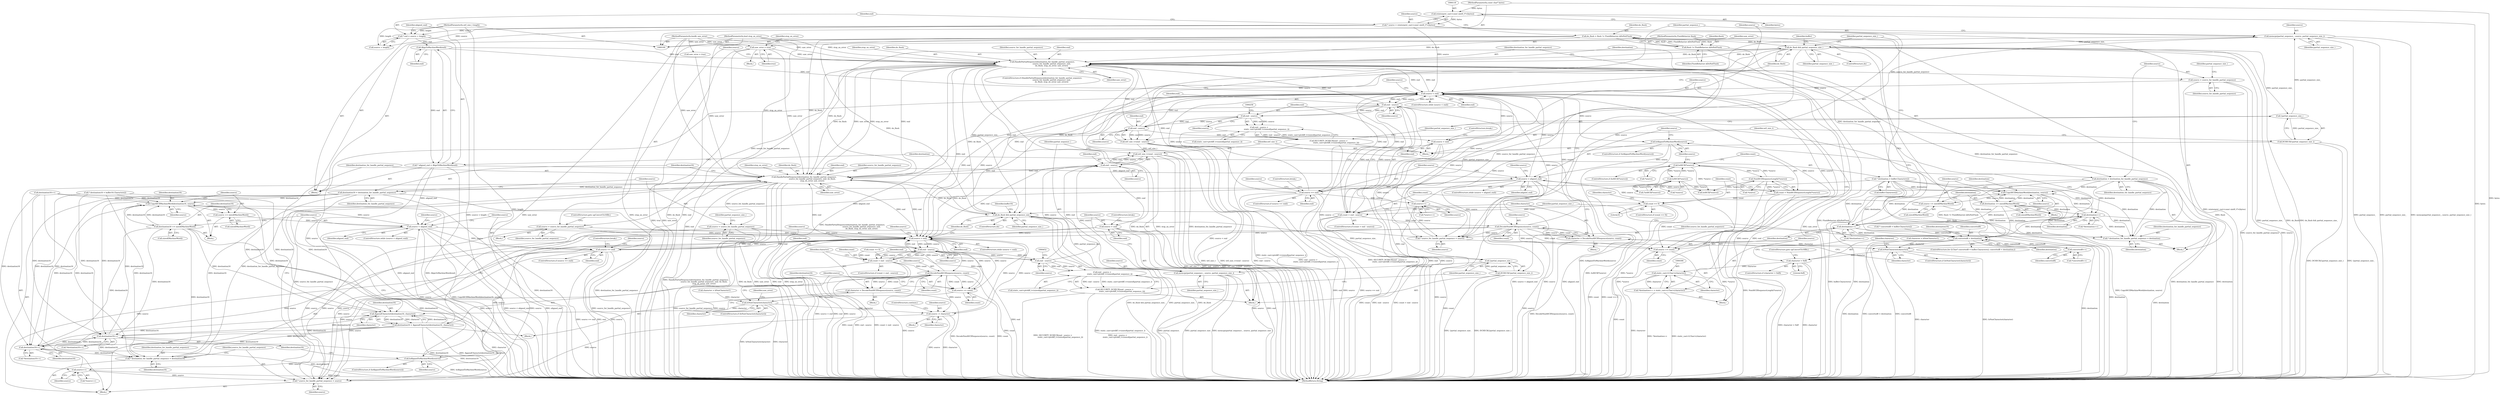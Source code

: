 digraph "0_Chrome_dae5b388b44dae4dc11668dba210bbb92d72d969@API" {
"1000269" [label="(Call,memcpy(partial_sequence_, source, partial_sequence_size_))"];
"1000266" [label="(Call,end - source)"];
"1000254" [label="(Call,end - source)"];
"1000248" [label="(Call,end - source)"];
"1000171" [label="(Call,source < end)"];
"1000185" [label="(Call,source < aligned_end)"];
"1000181" [label="(Call,IsAlignedToMachineWord(source))"];
"1000201" [label="(Call,source += sizeof(MachineWord))"];
"1000198" [label="(Call,CopyASCIIMachineWord(destination, source))"];
"1000222" [label="(Call,destination++)"];
"1000303" [label="(Call,destination++)"];
"1000205" [label="(Call,destination += sizeof(MachineWord))"];
"1000132" [label="(Call,* destination = buffer.Characters())"];
"1000161" [label="(Call,destination = destination_for_handle_partial_sequence)"];
"1000149" [label="(Call,HandlePartialSequence(destination_for_handle_partial_sequence,\n                                source_for_handle_partial_sequence, end,\n                                do_flush, stop_on_error, saw_error))"];
"1000141" [label="(Call,* destination_for_handle_partial_sequence = destination)"];
"1000145" [label="(Call,* source_for_handle_partial_sequence = source)"];
"1000279" [label="(Call,DecodeNonASCIISequence(source, count))"];
"1000246" [label="(Call,count > end - source)"];
"1000236" [label="(Call,count == 0)"];
"1000229" [label="(Call,count = NonASCIISequenceLength(*source))"];
"1000231" [label="(Call,NonASCIISequenceLength(*source))"];
"1000176" [label="(Call,IsASCII(*source))"];
"1000216" [label="(Call,IsASCII(*source))"];
"1000225" [label="(Call,source++)"];
"1000210" [label="(Call,source == end)"];
"1000273" [label="(Call,source = end)"];
"1000115" [label="(Call,* source = reinterpret_cast<const uint8_t*>(bytes))"];
"1000117" [label="(Call,reinterpret_cast<const uint8_t*>(bytes))"];
"1000101" [label="(MethodParameterIn,const char* bytes)"];
"1000129" [label="(Call,AlignToMachineWord(end))"];
"1000121" [label="(Call,* end = source + length)"];
"1000102" [label="(MethodParameterIn,wtf_size_t length)"];
"1000308" [label="(Call,do_flush && partial_sequence_size_)"];
"1000108" [label="(Call,do_flush = flush != FlushBehavior::kDoNotFlush)"];
"1000110" [label="(Call,flush != FlushBehavior::kDoNotFlush)"];
"1000103" [label="(MethodParameterIn,FlushBehavior flush)"];
"1000269" [label="(Call,memcpy(partial_sequence_, source, partial_sequence_size_))"];
"1000262" [label="(Call,!partial_sequence_size_)"];
"1000104" [label="(MethodParameterIn,bool stop_on_error)"];
"1000286" [label="(Call,saw_error = true)"];
"1000105" [label="(MethodParameterIn,bool& saw_error)"];
"1000127" [label="(Call,* aligned_end = AlignToMachineWord(end))"];
"1000298" [label="(Call,source += count)"];
"1000164" [label="(Call,source = source_for_handle_partial_sequence)"];
"1000157" [label="(Call,source = source_for_handle_partial_sequence)"];
"1000345" [label="(Call,* source_for_handle_partial_sequence = source)"];
"1000348" [label="(Call,HandlePartialSequence(destination_for_handle_partial_sequence,\n                            source_for_handle_partial_sequence, end, do_flush,\n                            stop_on_error, saw_error))"];
"1000355" [label="(Call,destination16 = destination_for_handle_partial_sequence)"];
"1000341" [label="(Call,* destination_for_handle_partial_sequence = destination16)"];
"1000392" [label="(Call,CopyASCIIMachineWord(destination16, source))"];
"1000395" [label="(Call,source += sizeof(MachineWord))"];
"1000379" [label="(Call,source < aligned_end)"];
"1000365" [label="(Call,source < end)"];
"1000375" [label="(Call,IsAlignedToMachineWord(source))"];
"1000419" [label="(Call,source++)"];
"1000404" [label="(Call,source == end)"];
"1000442" [label="(Call,end - source)"];
"1000440" [label="(Call,count > end - source)"];
"1000473" [label="(Call,DecodeNonASCIISequence(source, count))"];
"1000471" [label="(Call,character = DecodeNonASCIISequence(source, count))"];
"1000477" [label="(Call,IsNonCharacter(character))"];
"1000491" [label="(Call,source -= character)"];
"1000500" [label="(Call,AppendCharacter(destination16, character))"];
"1000498" [label="(Call,destination16 = AppendCharacter(destination16, character))"];
"1000416" [label="(Call,destination16++)"];
"1000488" [label="(Call,destination16++)"];
"1000495" [label="(Call,source += count)"];
"1000448" [label="(Call,end - source)"];
"1000447" [label="(Call,end - source <\n                          static_cast<ptrdiff_t>(sizeof(partial_sequence_)))"];
"1000446" [label="(Call,SECURITY_DCHECK(end - source <\n                          static_cast<ptrdiff_t>(sizeof(partial_sequence_))))"];
"1000460" [label="(Call,end - source)"];
"1000458" [label="(Call,wtf_size_t>(end - source))"];
"1000463" [label="(Call,memcpy(partial_sequence_, source, partial_sequence_size_))"];
"1000503" [label="(Call,do_flush && partial_sequence_size_)"];
"1000456" [label="(Call,!partial_sequence_size_)"];
"1000455" [label="(Call,DCHECK(!partial_sequence_size_))"];
"1000467" [label="(Call,source = end)"];
"1000399" [label="(Call,destination16 += sizeof(MachineWord))"];
"1000358" [label="(Call,source = source_for_handle_partial_sequence)"];
"1000277" [label="(Call,character = DecodeNonASCIISequence(source, count))"];
"1000283" [label="(Call,IsNonCharacter(character))"];
"1000294" [label="(Call,character > 0xff)"];
"1000305" [label="(Call,static_cast<LChar>(character))"];
"1000301" [label="(Call,*destination++ = static_cast<LChar>(character))"];
"1000253" [label="(Call,end - source <\n                          static_cast<ptrdiff_t>(sizeof(partial_sequence_)))"];
"1000252" [label="(Call,SECURITY_DCHECK(end - source <\n                          static_cast<ptrdiff_t>(sizeof(partial_sequence_))))"];
"1000264" [label="(Call,wtf_size_t>(end - source))"];
"1000325" [label="(Call,converted8 < destination)"];
"1000333" [label="(Call,converted8++)"];
"1000261" [label="(Call,DCHECK(!partial_sequence_size_))"];
"1000177" [label="(Call,*source)"];
"1000241" [label="(Identifier,character)"];
"1000254" [label="(Call,end - source)"];
"1000231" [label="(Call,NonASCIISequenceLength(*source))"];
"1000112" [label="(Identifier,FlushBehavior::kDoNotFlush)"];
"1000498" [label="(Call,destination16 = AppendCharacter(destination16, character))"];
"1000269" [label="(Call,memcpy(partial_sequence_, source, partial_sequence_size_))"];
"1000229" [label="(Call,count = NonASCIISequenceLength(*source))"];
"1000355" [label="(Call,destination16 = destination_for_handle_partial_sequence)"];
"1000383" [label="(Identifier,source)"];
"1000494" [label="(ControlStructure,continue;)"];
"1000170" [label="(ControlStructure,while (source < end))"];
"1000200" [label="(Identifier,source)"];
"1000222" [label="(Call,destination++)"];
"1000332" [label="(Call,*converted8++)"];
"1000500" [label="(Call,AppendCharacter(destination16, character))"];
"1000152" [label="(Identifier,end)"];
"1000101" [label="(MethodParameterIn,const char* bytes)"];
"1000347" [label="(Identifier,source)"];
"1000256" [label="(Identifier,source)"];
"1000284" [label="(Identifier,character)"];
"1000266" [label="(Call,end - source)"];
"1000322" [label="(Call,* converted8 = buffer.Characters())"];
"1000481" [label="(Identifier,saw_error)"];
"1000147" [label="(Identifier,source)"];
"1000207" [label="(Call,sizeof(MachineWord))"];
"1000108" [label="(Call,do_flush = flush != FlushBehavior::kDoNotFlush)"];
"1000249" [label="(Identifier,end)"];
"1000495" [label="(Call,source += count)"];
"1000262" [label="(Call,!partial_sequence_size_)"];
"1000442" [label="(Call,end - source)"];
"1000225" [label="(Call,source++)"];
"1000489" [label="(Identifier,destination16)"];
"1000133" [label="(Identifier,destination)"];
"1000348" [label="(Call,HandlePartialSequence(destination_for_handle_partial_sequence,\n                            source_for_handle_partial_sequence, end, do_flush,\n                            stop_on_error, saw_error))"];
"1000404" [label="(Call,source == end)"];
"1000283" [label="(Call,IsNonCharacter(character))"];
"1000491" [label="(Call,source -= character)"];
"1000210" [label="(Call,source == end)"];
"1000331" [label="(Identifier,destination16)"];
"1000487" [label="(Call,*destination16++)"];
"1000171" [label="(Call,source < end)"];
"1000499" [label="(Identifier,destination16)"];
"1000463" [label="(Call,memcpy(partial_sequence_, source, partial_sequence_size_))"];
"1000178" [label="(Identifier,source)"];
"1000278" [label="(Identifier,character)"];
"1000199" [label="(Identifier,destination)"];
"1000246" [label="(Call,count > end - source)"];
"1000129" [label="(Call,AlignToMachineWord(end))"];
"1000212" [label="(Identifier,end)"];
"1000149" [label="(Call,HandlePartialSequence(destination_for_handle_partial_sequence,\n                                source_for_handle_partial_sequence, end,\n                                do_flush, stop_on_error, saw_error))"];
"1000188" [label="(Block,)"];
"1000455" [label="(Call,DCHECK(!partial_sequence_size_))"];
"1000123" [label="(Call,source + length)"];
"1000370" [label="(Call,IsASCII(*source))"];
"1000305" [label="(Call,static_cast<LChar>(character))"];
"1000161" [label="(Call,destination = destination_for_handle_partial_sequence)"];
"1000134" [label="(Call,buffer.Characters())"];
"1000157" [label="(Call,source = source_for_handle_partial_sequence)"];
"1000472" [label="(Identifier,character)"];
"1000132" [label="(Call,* destination = buffer.Characters())"];
"1000309" [label="(Identifier,do_flush)"];
"1000127" [label="(Call,* aligned_end = AlignToMachineWord(end))"];
"1000317" [label="(Call,* destination16 = buffer16.Characters())"];
"1000356" [label="(Identifier,destination16)"];
"1000478" [label="(Identifier,character)"];
"1000333" [label="(Call,converted8++)"];
"1000257" [label="(Call,static_cast<ptrdiff_t>(sizeof(partial_sequence_)))"];
"1000271" [label="(Identifier,source)"];
"1000146" [label="(Identifier,source_for_handle_partial_sequence)"];
"1000343" [label="(Identifier,destination16)"];
"1000381" [label="(Identifier,aligned_end)"];
"1000275" [label="(Identifier,end)"];
"1000445" [label="(Block,)"];
"1000394" [label="(Identifier,source)"];
"1000176" [label="(Call,IsASCII(*source))"];
"1000465" [label="(Identifier,source)"];
"1000230" [label="(Identifier,count)"];
"1000450" [label="(Identifier,source)"];
"1000280" [label="(Identifier,source)"];
"1000310" [label="(Identifier,partial_sequence_size_)"];
"1000505" [label="(Identifier,partial_sequence_size_)"];
"1000116" [label="(Identifier,source)"];
"1000245" [label="(ControlStructure,if (count > end - source))"];
"1000403" [label="(ControlStructure,if (source == end))"];
"1000393" [label="(Identifier,destination16)"];
"1000474" [label="(Identifier,source)"];
"1000180" [label="(ControlStructure,if (IsAlignedToMachineWord(source)))"];
"1000446" [label="(Call,SECURITY_DCHECK(end - source <\n                          static_cast<ptrdiff_t>(sizeof(partial_sequence_))))"];
"1000501" [label="(Identifier,destination16)"];
"1000508" [label="(Identifier,buffer16)"];
"1000303" [label="(Call,destination++)"];
"1000173" [label="(Identifier,end)"];
"1000325" [label="(Call,converted8 < destination)"];
"1000128" [label="(Identifier,aligned_end)"];
"1000451" [label="(Call,static_cast<ptrdiff_t>(sizeof(partial_sequence_)))"];
"1000205" [label="(Call,destination += sizeof(MachineWord))"];
"1000407" [label="(ControlStructure,break;)"];
"1000419" [label="(Call,source++)"];
"1000313" [label="(Identifier,buffer)"];
"1000434" [label="(Call,character = kNonCharacter1)"];
"1000479" [label="(Block,)"];
"1000509" [label="(MethodReturn,String)"];
"1000466" [label="(Identifier,partial_sequence_size_)"];
"1000470" [label="(ControlStructure,break;)"];
"1000203" [label="(Call,sizeof(MachineWord))"];
"1000352" [label="(Identifier,do_flush)"];
"1000226" [label="(Identifier,source)"];
"1000287" [label="(Identifier,saw_error)"];
"1000335" [label="(ControlStructure,do)"];
"1000244" [label="(Block,)"];
"1000476" [label="(ControlStructure,if (IsNonCharacter(character)))"];
"1000264" [label="(Call,wtf_size_t>(end - source))"];
"1000440" [label="(Call,count > end - source)"];
"1000462" [label="(Identifier,source)"];
"1000459" [label="(Identifier,wtf_size_t)"];
"1000334" [label="(Identifier,converted8)"];
"1000261" [label="(Call,DCHECK(!partial_sequence_size_))"];
"1000138" [label="(Identifier,partial_sequence_size_)"];
"1000358" [label="(Call,source = source_for_handle_partial_sequence)"];
"1000406" [label="(Identifier,end)"];
"1000473" [label="(Call,DecodeNonASCIISequence(source, count))"];
"1000162" [label="(Identifier,destination)"];
"1000202" [label="(Identifier,source)"];
"1000304" [label="(Identifier,destination)"];
"1000302" [label="(Call,*destination++)"];
"1000143" [label="(Identifier,destination)"];
"1000469" [label="(Identifier,end)"];
"1000438" [label="(Block,)"];
"1000308" [label="(Call,do_flush && partial_sequence_size_)"];
"1000216" [label="(Call,IsASCII(*source))"];
"1000130" [label="(Identifier,end)"];
"1000102" [label="(MethodParameterIn,wtf_size_t length)"];
"1000430" [label="(Call,count == 0)"];
"1000285" [label="(Block,)"];
"1000247" [label="(Identifier,count)"];
"1000475" [label="(Identifier,count)"];
"1000184" [label="(ControlStructure,while (source < aligned_end))"];
"1000238" [label="(Literal,0)"];
"1000175" [label="(ControlStructure,if (IsASCII(*source)))"];
"1000367" [label="(Identifier,end)"];
"1000141" [label="(Call,* destination_for_handle_partial_sequence = destination)"];
"1000250" [label="(Identifier,source)"];
"1000277" [label="(Call,character = DecodeNonASCIISequence(source, count))"];
"1000117" [label="(Call,reinterpret_cast<const uint8_t*>(bytes))"];
"1000504" [label="(Identifier,do_flush)"];
"1000460" [label="(Call,end - source)"];
"1000376" [label="(Identifier,source)"];
"1000172" [label="(Identifier,source)"];
"1000268" [label="(Identifier,source)"];
"1000106" [label="(Block,)"];
"1000392" [label="(Call,CopyASCIIMachineWord(destination16, source))"];
"1000441" [label="(Identifier,count)"];
"1000301" [label="(Call,*destination++ = static_cast<LChar>(character))"];
"1000273" [label="(Call,source = end)"];
"1000397" [label="(Call,sizeof(MachineWord))"];
"1000345" [label="(Call,* source_for_handle_partial_sequence = source)"];
"1000288" [label="(Identifier,true)"];
"1000139" [label="(Block,)"];
"1000122" [label="(Identifier,end)"];
"1000232" [label="(Call,*source)"];
"1000380" [label="(Identifier,source)"];
"1000395" [label="(Call,source += sizeof(MachineWord))"];
"1000251" [label="(Block,)"];
"1000174" [label="(Block,)"];
"1000307" [label="(Identifier,character)"];
"1000148" [label="(ControlStructure,if (HandlePartialSequence(destination_for_handle_partial_sequence,\n                                source_for_handle_partial_sequence, end,\n                                do_flush, stop_on_error, saw_error)))"];
"1000270" [label="(Identifier,partial_sequence_)"];
"1000375" [label="(Call,IsAlignedToMachineWord(source))"];
"1000493" [label="(Identifier,character)"];
"1000457" [label="(Identifier,partial_sequence_size_)"];
"1000480" [label="(Call,saw_error = true)"];
"1000444" [label="(Identifier,source)"];
"1000458" [label="(Call,wtf_size_t>(end - source))"];
"1000456" [label="(Call,!partial_sequence_size_)"];
"1000213" [label="(ControlStructure,break;)"];
"1000158" [label="(Identifier,source)"];
"1000198" [label="(Call,CopyASCIIMachineWord(destination, source))"];
"1000364" [label="(ControlStructure,while (source < end))"];
"1000154" [label="(Identifier,stop_on_error)"];
"1000418" [label="(Call,*source++)"];
"1000186" [label="(Identifier,source)"];
"1000103" [label="(MethodParameterIn,FlushBehavior flush)"];
"1000109" [label="(Identifier,do_flush)"];
"1000110" [label="(Call,flush != FlushBehavior::kDoNotFlush)"];
"1000379" [label="(Call,source < aligned_end)"];
"1000330" [label="(Call,destination16++)"];
"1000400" [label="(Identifier,destination16)"];
"1000366" [label="(Identifier,source)"];
"1000362" [label="(Identifier,partial_sequence_size_)"];
"1000215" [label="(Call,!IsASCII(*source))"];
"1000326" [label="(Identifier,converted8)"];
"1000267" [label="(Identifier,end)"];
"1000339" [label="(Block,)"];
"1000368" [label="(Block,)"];
"1000492" [label="(Identifier,source)"];
"1000153" [label="(Identifier,do_flush)"];
"1000217" [label="(Call,*source)"];
"1000121" [label="(Call,* end = source + length)"];
"1000351" [label="(Identifier,end)"];
"1000185" [label="(Call,source < aligned_end)"];
"1000412" [label="(Identifier,source)"];
"1000417" [label="(Identifier,destination16)"];
"1000360" [label="(Identifier,source_for_handle_partial_sequence)"];
"1000295" [label="(Identifier,character)"];
"1000155" [label="(Identifier,saw_error)"];
"1000420" [label="(Identifier,source)"];
"1000341" [label="(Call,* destination_for_handle_partial_sequence = destination16)"];
"1000350" [label="(Identifier,source_for_handle_partial_sequence)"];
"1000265" [label="(Identifier,wtf_size_t)"];
"1000135" [label="(ControlStructure,do)"];
"1000201" [label="(Call,source += sizeof(MachineWord))"];
"1000497" [label="(Identifier,count)"];
"1000382" [label="(Block,)"];
"1000189" [label="(Identifier,source)"];
"1000399" [label="(Call,destination16 += sizeof(MachineWord))"];
"1000168" [label="(Identifier,partial_sequence_size_)"];
"1000297" [label="(ControlStructure,goto upConvertTo16Bit;)"];
"1000182" [label="(Identifier,source)"];
"1000298" [label="(Call,source += count)"];
"1000272" [label="(Identifier,partial_sequence_size_)"];
"1000290" [label="(Identifier,stop_on_error)"];
"1000349" [label="(Identifier,destination_for_handle_partial_sequence)"];
"1000165" [label="(Identifier,source)"];
"1000300" [label="(Identifier,count)"];
"1000346" [label="(Identifier,source_for_handle_partial_sequence)"];
"1000281" [label="(Identifier,count)"];
"1000164" [label="(Call,source = source_for_handle_partial_sequence)"];
"1000276" [label="(ControlStructure,break;)"];
"1000357" [label="(Identifier,destination_for_handle_partial_sequence)"];
"1000401" [label="(Call,sizeof(MachineWord))"];
"1000299" [label="(Identifier,source)"];
"1000223" [label="(Identifier,destination)"];
"1000237" [label="(Identifier,count)"];
"1000296" [label="(Literal,0xff)"];
"1000235" [label="(ControlStructure,if (count == 0))"];
"1000145" [label="(Call,* source_for_handle_partial_sequence = source)"];
"1000263" [label="(Identifier,partial_sequence_size_)"];
"1000415" [label="(Call,*destination16++)"];
"1000274" [label="(Identifier,source)"];
"1000218" [label="(Identifier,source)"];
"1000166" [label="(Identifier,source_for_handle_partial_sequence)"];
"1000293" [label="(ControlStructure,if (character > 0xff))"];
"1000111" [label="(Identifier,flush)"];
"1000448" [label="(Call,end - source)"];
"1000327" [label="(Identifier,destination)"];
"1000206" [label="(Identifier,destination)"];
"1000160" [label="(ControlStructure,goto upConvertTo16Bit;)"];
"1000187" [label="(Identifier,aligned_end)"];
"1000488" [label="(Call,destination16++)"];
"1000248" [label="(Call,end - source)"];
"1000496" [label="(Identifier,source)"];
"1000365" [label="(Call,source < end)"];
"1000464" [label="(Identifier,partial_sequence_)"];
"1000286" [label="(Call,saw_error = true)"];
"1000471" [label="(Call,character = DecodeNonASCIISequence(source, count))"];
"1000252" [label="(Call,SECURITY_DCHECK(end - source <\n                          static_cast<ptrdiff_t>(sizeof(partial_sequence_))))"];
"1000502" [label="(Identifier,character)"];
"1000279" [label="(Call,DecodeNonASCIISequence(source, count))"];
"1000224" [label="(Call,*source++)"];
"1000221" [label="(Call,*destination++)"];
"1000354" [label="(Identifier,saw_error)"];
"1000209" [label="(ControlStructure,if (source == end))"];
"1000461" [label="(Identifier,end)"];
"1000447" [label="(Call,end - source <\n                          static_cast<ptrdiff_t>(sizeof(partial_sequence_)))"];
"1000151" [label="(Identifier,source_for_handle_partial_sequence)"];
"1000342" [label="(Identifier,destination_for_handle_partial_sequence)"];
"1000468" [label="(Identifier,source)"];
"1000181" [label="(Call,IsAlignedToMachineWord(source))"];
"1000338" [label="(Identifier,partial_sequence_size_)"];
"1000294" [label="(Call,character > 0xff)"];
"1000150" [label="(Identifier,destination_for_handle_partial_sequence)"];
"1000253" [label="(Call,end - source <\n                          static_cast<ptrdiff_t>(sizeof(partial_sequence_)))"];
"1000372" [label="(Identifier,source)"];
"1000503" [label="(Call,do_flush && partial_sequence_size_)"];
"1000374" [label="(ControlStructure,if (IsAlignedToMachineWord(source)))"];
"1000236" [label="(Call,count == 0)"];
"1000477" [label="(Call,IsNonCharacter(character))"];
"1000115" [label="(Call,* source = reinterpret_cast<const uint8_t*>(bytes))"];
"1000240" [label="(Call,character = kNonCharacter1)"];
"1000396" [label="(Identifier,source)"];
"1000449" [label="(Identifier,end)"];
"1000467" [label="(Call,source = end)"];
"1000416" [label="(Call,destination16++)"];
"1000142" [label="(Identifier,destination_for_handle_partial_sequence)"];
"1000105" [label="(MethodParameterIn,bool& saw_error)"];
"1000282" [label="(ControlStructure,if (IsNonCharacter(character)))"];
"1000104" [label="(MethodParameterIn,bool stop_on_error)"];
"1000359" [label="(Identifier,source)"];
"1000439" [label="(ControlStructure,if (count > end - source))"];
"1000156" [label="(Block,)"];
"1000353" [label="(Identifier,stop_on_error)"];
"1000378" [label="(ControlStructure,while (source < aligned_end))"];
"1000405" [label="(Identifier,source)"];
"1000320" [label="(ControlStructure,for (LChar* converted8 = buffer.Characters(); converted8 < destination;))"];
"1000255" [label="(Identifier,end)"];
"1000159" [label="(Identifier,source_for_handle_partial_sequence)"];
"1000443" [label="(Identifier,end)"];
"1000119" [label="(Identifier,bytes)"];
"1000211" [label="(Identifier,source)"];
"1000163" [label="(Identifier,destination_for_handle_partial_sequence)"];
"1000269" -> "1000251"  [label="AST: "];
"1000269" -> "1000272"  [label="CFG: "];
"1000270" -> "1000269"  [label="AST: "];
"1000271" -> "1000269"  [label="AST: "];
"1000272" -> "1000269"  [label="AST: "];
"1000274" -> "1000269"  [label="CFG: "];
"1000269" -> "1000509"  [label="DDG: memcpy(partial_sequence_, source, partial_sequence_size_)"];
"1000269" -> "1000509"  [label="DDG: partial_sequence_"];
"1000269" -> "1000509"  [label="DDG: partial_sequence_size_"];
"1000266" -> "1000269"  [label="DDG: source"];
"1000262" -> "1000269"  [label="DDG: partial_sequence_size_"];
"1000269" -> "1000308"  [label="DDG: partial_sequence_size_"];
"1000266" -> "1000264"  [label="AST: "];
"1000266" -> "1000268"  [label="CFG: "];
"1000267" -> "1000266"  [label="AST: "];
"1000268" -> "1000266"  [label="AST: "];
"1000264" -> "1000266"  [label="CFG: "];
"1000266" -> "1000149"  [label="DDG: end"];
"1000266" -> "1000171"  [label="DDG: end"];
"1000266" -> "1000264"  [label="DDG: end"];
"1000266" -> "1000264"  [label="DDG: source"];
"1000254" -> "1000266"  [label="DDG: end"];
"1000254" -> "1000266"  [label="DDG: source"];
"1000266" -> "1000273"  [label="DDG: end"];
"1000254" -> "1000253"  [label="AST: "];
"1000254" -> "1000256"  [label="CFG: "];
"1000255" -> "1000254"  [label="AST: "];
"1000256" -> "1000254"  [label="AST: "];
"1000258" -> "1000254"  [label="CFG: "];
"1000254" -> "1000253"  [label="DDG: end"];
"1000254" -> "1000253"  [label="DDG: source"];
"1000248" -> "1000254"  [label="DDG: end"];
"1000248" -> "1000254"  [label="DDG: source"];
"1000248" -> "1000246"  [label="AST: "];
"1000248" -> "1000250"  [label="CFG: "];
"1000249" -> "1000248"  [label="AST: "];
"1000250" -> "1000248"  [label="AST: "];
"1000246" -> "1000248"  [label="CFG: "];
"1000248" -> "1000509"  [label="DDG: end"];
"1000248" -> "1000149"  [label="DDG: end"];
"1000248" -> "1000171"  [label="DDG: end"];
"1000248" -> "1000246"  [label="DDG: end"];
"1000248" -> "1000246"  [label="DDG: source"];
"1000171" -> "1000248"  [label="DDG: end"];
"1000171" -> "1000248"  [label="DDG: source"];
"1000248" -> "1000279"  [label="DDG: source"];
"1000248" -> "1000348"  [label="DDG: end"];
"1000248" -> "1000365"  [label="DDG: end"];
"1000171" -> "1000170"  [label="AST: "];
"1000171" -> "1000173"  [label="CFG: "];
"1000172" -> "1000171"  [label="AST: "];
"1000173" -> "1000171"  [label="AST: "];
"1000309" -> "1000171"  [label="CFG: "];
"1000178" -> "1000171"  [label="CFG: "];
"1000171" -> "1000509"  [label="DDG: source"];
"1000171" -> "1000509"  [label="DDG: end"];
"1000171" -> "1000509"  [label="DDG: source < end"];
"1000171" -> "1000145"  [label="DDG: source"];
"1000171" -> "1000149"  [label="DDG: end"];
"1000185" -> "1000171"  [label="DDG: source"];
"1000279" -> "1000171"  [label="DDG: source"];
"1000273" -> "1000171"  [label="DDG: source"];
"1000210" -> "1000171"  [label="DDG: source"];
"1000210" -> "1000171"  [label="DDG: end"];
"1000225" -> "1000171"  [label="DDG: source"];
"1000298" -> "1000171"  [label="DDG: source"];
"1000164" -> "1000171"  [label="DDG: source"];
"1000115" -> "1000171"  [label="DDG: source"];
"1000129" -> "1000171"  [label="DDG: end"];
"1000149" -> "1000171"  [label="DDG: end"];
"1000171" -> "1000181"  [label="DDG: source"];
"1000171" -> "1000210"  [label="DDG: end"];
"1000171" -> "1000298"  [label="DDG: source"];
"1000171" -> "1000345"  [label="DDG: source"];
"1000171" -> "1000348"  [label="DDG: end"];
"1000171" -> "1000365"  [label="DDG: source"];
"1000171" -> "1000365"  [label="DDG: end"];
"1000185" -> "1000184"  [label="AST: "];
"1000185" -> "1000187"  [label="CFG: "];
"1000186" -> "1000185"  [label="AST: "];
"1000187" -> "1000185"  [label="AST: "];
"1000189" -> "1000185"  [label="CFG: "];
"1000211" -> "1000185"  [label="CFG: "];
"1000185" -> "1000509"  [label="DDG: source"];
"1000185" -> "1000509"  [label="DDG: aligned_end"];
"1000185" -> "1000509"  [label="DDG: source < aligned_end"];
"1000185" -> "1000145"  [label="DDG: source"];
"1000181" -> "1000185"  [label="DDG: source"];
"1000201" -> "1000185"  [label="DDG: source"];
"1000127" -> "1000185"  [label="DDG: aligned_end"];
"1000185" -> "1000198"  [label="DDG: source"];
"1000185" -> "1000210"  [label="DDG: source"];
"1000185" -> "1000379"  [label="DDG: aligned_end"];
"1000181" -> "1000180"  [label="AST: "];
"1000181" -> "1000182"  [label="CFG: "];
"1000182" -> "1000181"  [label="AST: "];
"1000186" -> "1000181"  [label="CFG: "];
"1000223" -> "1000181"  [label="CFG: "];
"1000181" -> "1000509"  [label="DDG: IsAlignedToMachineWord(source)"];
"1000181" -> "1000225"  [label="DDG: source"];
"1000201" -> "1000188"  [label="AST: "];
"1000201" -> "1000203"  [label="CFG: "];
"1000202" -> "1000201"  [label="AST: "];
"1000203" -> "1000201"  [label="AST: "];
"1000206" -> "1000201"  [label="CFG: "];
"1000198" -> "1000201"  [label="DDG: source"];
"1000198" -> "1000188"  [label="AST: "];
"1000198" -> "1000200"  [label="CFG: "];
"1000199" -> "1000198"  [label="AST: "];
"1000200" -> "1000198"  [label="AST: "];
"1000202" -> "1000198"  [label="CFG: "];
"1000198" -> "1000509"  [label="DDG: CopyASCIIMachineWord(destination, source)"];
"1000222" -> "1000198"  [label="DDG: destination"];
"1000303" -> "1000198"  [label="DDG: destination"];
"1000205" -> "1000198"  [label="DDG: destination"];
"1000132" -> "1000198"  [label="DDG: destination"];
"1000161" -> "1000198"  [label="DDG: destination"];
"1000198" -> "1000205"  [label="DDG: destination"];
"1000222" -> "1000221"  [label="AST: "];
"1000222" -> "1000223"  [label="CFG: "];
"1000223" -> "1000222"  [label="AST: "];
"1000221" -> "1000222"  [label="CFG: "];
"1000222" -> "1000509"  [label="DDG: destination"];
"1000222" -> "1000141"  [label="DDG: destination"];
"1000303" -> "1000222"  [label="DDG: destination"];
"1000205" -> "1000222"  [label="DDG: destination"];
"1000132" -> "1000222"  [label="DDG: destination"];
"1000161" -> "1000222"  [label="DDG: destination"];
"1000222" -> "1000303"  [label="DDG: destination"];
"1000222" -> "1000325"  [label="DDG: destination"];
"1000303" -> "1000302"  [label="AST: "];
"1000303" -> "1000304"  [label="CFG: "];
"1000304" -> "1000303"  [label="AST: "];
"1000302" -> "1000303"  [label="CFG: "];
"1000303" -> "1000509"  [label="DDG: destination"];
"1000303" -> "1000141"  [label="DDG: destination"];
"1000205" -> "1000303"  [label="DDG: destination"];
"1000132" -> "1000303"  [label="DDG: destination"];
"1000161" -> "1000303"  [label="DDG: destination"];
"1000303" -> "1000325"  [label="DDG: destination"];
"1000205" -> "1000188"  [label="AST: "];
"1000205" -> "1000207"  [label="CFG: "];
"1000206" -> "1000205"  [label="AST: "];
"1000207" -> "1000205"  [label="AST: "];
"1000186" -> "1000205"  [label="CFG: "];
"1000205" -> "1000509"  [label="DDG: destination"];
"1000205" -> "1000141"  [label="DDG: destination"];
"1000205" -> "1000325"  [label="DDG: destination"];
"1000132" -> "1000106"  [label="AST: "];
"1000132" -> "1000134"  [label="CFG: "];
"1000133" -> "1000132"  [label="AST: "];
"1000134" -> "1000132"  [label="AST: "];
"1000138" -> "1000132"  [label="CFG: "];
"1000132" -> "1000509"  [label="DDG: buffer.Characters()"];
"1000132" -> "1000509"  [label="DDG: destination"];
"1000132" -> "1000141"  [label="DDG: destination"];
"1000132" -> "1000325"  [label="DDG: destination"];
"1000161" -> "1000139"  [label="AST: "];
"1000161" -> "1000163"  [label="CFG: "];
"1000162" -> "1000161"  [label="AST: "];
"1000163" -> "1000161"  [label="AST: "];
"1000165" -> "1000161"  [label="CFG: "];
"1000161" -> "1000509"  [label="DDG: destination_for_handle_partial_sequence"];
"1000161" -> "1000509"  [label="DDG: destination"];
"1000161" -> "1000141"  [label="DDG: destination"];
"1000149" -> "1000161"  [label="DDG: destination_for_handle_partial_sequence"];
"1000161" -> "1000325"  [label="DDG: destination"];
"1000149" -> "1000148"  [label="AST: "];
"1000149" -> "1000155"  [label="CFG: "];
"1000150" -> "1000149"  [label="AST: "];
"1000151" -> "1000149"  [label="AST: "];
"1000152" -> "1000149"  [label="AST: "];
"1000153" -> "1000149"  [label="AST: "];
"1000154" -> "1000149"  [label="AST: "];
"1000155" -> "1000149"  [label="AST: "];
"1000158" -> "1000149"  [label="CFG: "];
"1000162" -> "1000149"  [label="CFG: "];
"1000149" -> "1000509"  [label="DDG: end"];
"1000149" -> "1000509"  [label="DDG: saw_error"];
"1000149" -> "1000509"  [label="DDG: HandlePartialSequence(destination_for_handle_partial_sequence,\n                                source_for_handle_partial_sequence, end,\n                                do_flush, stop_on_error, saw_error)"];
"1000149" -> "1000509"  [label="DDG: do_flush"];
"1000149" -> "1000509"  [label="DDG: stop_on_error"];
"1000149" -> "1000509"  [label="DDG: destination_for_handle_partial_sequence"];
"1000141" -> "1000149"  [label="DDG: destination_for_handle_partial_sequence"];
"1000145" -> "1000149"  [label="DDG: source_for_handle_partial_sequence"];
"1000129" -> "1000149"  [label="DDG: end"];
"1000210" -> "1000149"  [label="DDG: end"];
"1000308" -> "1000149"  [label="DDG: do_flush"];
"1000108" -> "1000149"  [label="DDG: do_flush"];
"1000104" -> "1000149"  [label="DDG: stop_on_error"];
"1000286" -> "1000149"  [label="DDG: saw_error"];
"1000105" -> "1000149"  [label="DDG: saw_error"];
"1000149" -> "1000157"  [label="DDG: source_for_handle_partial_sequence"];
"1000149" -> "1000164"  [label="DDG: source_for_handle_partial_sequence"];
"1000149" -> "1000308"  [label="DDG: do_flush"];
"1000149" -> "1000348"  [label="DDG: end"];
"1000149" -> "1000348"  [label="DDG: do_flush"];
"1000149" -> "1000348"  [label="DDG: stop_on_error"];
"1000149" -> "1000348"  [label="DDG: saw_error"];
"1000149" -> "1000365"  [label="DDG: end"];
"1000149" -> "1000503"  [label="DDG: do_flush"];
"1000141" -> "1000139"  [label="AST: "];
"1000141" -> "1000143"  [label="CFG: "];
"1000142" -> "1000141"  [label="AST: "];
"1000143" -> "1000141"  [label="AST: "];
"1000146" -> "1000141"  [label="CFG: "];
"1000145" -> "1000139"  [label="AST: "];
"1000145" -> "1000147"  [label="CFG: "];
"1000146" -> "1000145"  [label="AST: "];
"1000147" -> "1000145"  [label="AST: "];
"1000150" -> "1000145"  [label="CFG: "];
"1000279" -> "1000145"  [label="DDG: source"];
"1000225" -> "1000145"  [label="DDG: source"];
"1000273" -> "1000145"  [label="DDG: source"];
"1000210" -> "1000145"  [label="DDG: source"];
"1000115" -> "1000145"  [label="DDG: source"];
"1000279" -> "1000277"  [label="AST: "];
"1000279" -> "1000281"  [label="CFG: "];
"1000280" -> "1000279"  [label="AST: "];
"1000281" -> "1000279"  [label="AST: "];
"1000277" -> "1000279"  [label="CFG: "];
"1000279" -> "1000509"  [label="DDG: source"];
"1000279" -> "1000509"  [label="DDG: count"];
"1000279" -> "1000277"  [label="DDG: source"];
"1000279" -> "1000277"  [label="DDG: count"];
"1000246" -> "1000279"  [label="DDG: count"];
"1000279" -> "1000298"  [label="DDG: count"];
"1000279" -> "1000298"  [label="DDG: source"];
"1000279" -> "1000345"  [label="DDG: source"];
"1000279" -> "1000365"  [label="DDG: source"];
"1000246" -> "1000245"  [label="AST: "];
"1000247" -> "1000246"  [label="AST: "];
"1000255" -> "1000246"  [label="CFG: "];
"1000278" -> "1000246"  [label="CFG: "];
"1000246" -> "1000509"  [label="DDG: end - source"];
"1000246" -> "1000509"  [label="DDG: count > end - source"];
"1000246" -> "1000509"  [label="DDG: count"];
"1000236" -> "1000246"  [label="DDG: count"];
"1000236" -> "1000235"  [label="AST: "];
"1000236" -> "1000238"  [label="CFG: "];
"1000237" -> "1000236"  [label="AST: "];
"1000238" -> "1000236"  [label="AST: "];
"1000241" -> "1000236"  [label="CFG: "];
"1000247" -> "1000236"  [label="CFG: "];
"1000236" -> "1000509"  [label="DDG: count"];
"1000236" -> "1000509"  [label="DDG: count == 0"];
"1000229" -> "1000236"  [label="DDG: count"];
"1000236" -> "1000298"  [label="DDG: count"];
"1000229" -> "1000174"  [label="AST: "];
"1000229" -> "1000231"  [label="CFG: "];
"1000230" -> "1000229"  [label="AST: "];
"1000231" -> "1000229"  [label="AST: "];
"1000237" -> "1000229"  [label="CFG: "];
"1000229" -> "1000509"  [label="DDG: NonASCIISequenceLength(*source)"];
"1000231" -> "1000229"  [label="DDG: *source"];
"1000231" -> "1000232"  [label="CFG: "];
"1000232" -> "1000231"  [label="AST: "];
"1000231" -> "1000509"  [label="DDG: *source"];
"1000231" -> "1000176"  [label="DDG: *source"];
"1000176" -> "1000231"  [label="DDG: *source"];
"1000231" -> "1000370"  [label="DDG: *source"];
"1000176" -> "1000175"  [label="AST: "];
"1000176" -> "1000177"  [label="CFG: "];
"1000177" -> "1000176"  [label="AST: "];
"1000182" -> "1000176"  [label="CFG: "];
"1000230" -> "1000176"  [label="CFG: "];
"1000176" -> "1000509"  [label="DDG: IsASCII(*source)"];
"1000176" -> "1000509"  [label="DDG: *source"];
"1000216" -> "1000176"  [label="DDG: *source"];
"1000176" -> "1000216"  [label="DDG: *source"];
"1000176" -> "1000370"  [label="DDG: *source"];
"1000216" -> "1000215"  [label="AST: "];
"1000216" -> "1000217"  [label="CFG: "];
"1000217" -> "1000216"  [label="AST: "];
"1000215" -> "1000216"  [label="CFG: "];
"1000216" -> "1000509"  [label="DDG: *source"];
"1000216" -> "1000215"  [label="DDG: *source"];
"1000216" -> "1000370"  [label="DDG: *source"];
"1000225" -> "1000224"  [label="AST: "];
"1000225" -> "1000226"  [label="CFG: "];
"1000226" -> "1000225"  [label="AST: "];
"1000224" -> "1000225"  [label="CFG: "];
"1000225" -> "1000509"  [label="DDG: source"];
"1000210" -> "1000225"  [label="DDG: source"];
"1000210" -> "1000209"  [label="AST: "];
"1000210" -> "1000212"  [label="CFG: "];
"1000211" -> "1000210"  [label="AST: "];
"1000212" -> "1000210"  [label="AST: "];
"1000213" -> "1000210"  [label="CFG: "];
"1000218" -> "1000210"  [label="CFG: "];
"1000210" -> "1000509"  [label="DDG: source == end"];
"1000210" -> "1000509"  [label="DDG: end"];
"1000210" -> "1000509"  [label="DDG: source"];
"1000273" -> "1000251"  [label="AST: "];
"1000273" -> "1000275"  [label="CFG: "];
"1000274" -> "1000273"  [label="AST: "];
"1000275" -> "1000273"  [label="AST: "];
"1000276" -> "1000273"  [label="CFG: "];
"1000273" -> "1000509"  [label="DDG: end"];
"1000273" -> "1000509"  [label="DDG: source"];
"1000115" -> "1000106"  [label="AST: "];
"1000115" -> "1000117"  [label="CFG: "];
"1000116" -> "1000115"  [label="AST: "];
"1000117" -> "1000115"  [label="AST: "];
"1000122" -> "1000115"  [label="CFG: "];
"1000115" -> "1000509"  [label="DDG: reinterpret_cast<const uint8_t*>(bytes)"];
"1000117" -> "1000115"  [label="DDG: bytes"];
"1000115" -> "1000121"  [label="DDG: source"];
"1000115" -> "1000123"  [label="DDG: source"];
"1000117" -> "1000119"  [label="CFG: "];
"1000118" -> "1000117"  [label="AST: "];
"1000119" -> "1000117"  [label="AST: "];
"1000117" -> "1000509"  [label="DDG: bytes"];
"1000101" -> "1000117"  [label="DDG: bytes"];
"1000101" -> "1000100"  [label="AST: "];
"1000101" -> "1000509"  [label="DDG: bytes"];
"1000129" -> "1000127"  [label="AST: "];
"1000129" -> "1000130"  [label="CFG: "];
"1000130" -> "1000129"  [label="AST: "];
"1000127" -> "1000129"  [label="CFG: "];
"1000129" -> "1000127"  [label="DDG: end"];
"1000121" -> "1000129"  [label="DDG: end"];
"1000121" -> "1000106"  [label="AST: "];
"1000121" -> "1000123"  [label="CFG: "];
"1000122" -> "1000121"  [label="AST: "];
"1000123" -> "1000121"  [label="AST: "];
"1000128" -> "1000121"  [label="CFG: "];
"1000121" -> "1000509"  [label="DDG: source + length"];
"1000102" -> "1000121"  [label="DDG: length"];
"1000102" -> "1000100"  [label="AST: "];
"1000102" -> "1000509"  [label="DDG: length"];
"1000102" -> "1000123"  [label="DDG: length"];
"1000308" -> "1000135"  [label="AST: "];
"1000308" -> "1000309"  [label="CFG: "];
"1000308" -> "1000310"  [label="CFG: "];
"1000309" -> "1000308"  [label="AST: "];
"1000310" -> "1000308"  [label="AST: "];
"1000138" -> "1000308"  [label="CFG: "];
"1000313" -> "1000308"  [label="CFG: "];
"1000308" -> "1000509"  [label="DDG: partial_sequence_size_"];
"1000308" -> "1000509"  [label="DDG: do_flush"];
"1000308" -> "1000509"  [label="DDG: do_flush && partial_sequence_size_"];
"1000308" -> "1000262"  [label="DDG: partial_sequence_size_"];
"1000108" -> "1000308"  [label="DDG: do_flush"];
"1000308" -> "1000348"  [label="DDG: do_flush"];
"1000308" -> "1000456"  [label="DDG: partial_sequence_size_"];
"1000308" -> "1000503"  [label="DDG: do_flush"];
"1000308" -> "1000503"  [label="DDG: partial_sequence_size_"];
"1000108" -> "1000106"  [label="AST: "];
"1000108" -> "1000110"  [label="CFG: "];
"1000109" -> "1000108"  [label="AST: "];
"1000110" -> "1000108"  [label="AST: "];
"1000116" -> "1000108"  [label="CFG: "];
"1000108" -> "1000509"  [label="DDG: flush != FlushBehavior::kDoNotFlush"];
"1000108" -> "1000509"  [label="DDG: do_flush"];
"1000110" -> "1000108"  [label="DDG: flush"];
"1000110" -> "1000108"  [label="DDG: FlushBehavior::kDoNotFlush"];
"1000108" -> "1000348"  [label="DDG: do_flush"];
"1000108" -> "1000503"  [label="DDG: do_flush"];
"1000110" -> "1000112"  [label="CFG: "];
"1000111" -> "1000110"  [label="AST: "];
"1000112" -> "1000110"  [label="AST: "];
"1000110" -> "1000509"  [label="DDG: FlushBehavior::kDoNotFlush"];
"1000110" -> "1000509"  [label="DDG: flush"];
"1000103" -> "1000110"  [label="DDG: flush"];
"1000103" -> "1000100"  [label="AST: "];
"1000103" -> "1000509"  [label="DDG: flush"];
"1000262" -> "1000261"  [label="AST: "];
"1000262" -> "1000263"  [label="CFG: "];
"1000263" -> "1000262"  [label="AST: "];
"1000261" -> "1000262"  [label="CFG: "];
"1000262" -> "1000261"  [label="DDG: partial_sequence_size_"];
"1000104" -> "1000100"  [label="AST: "];
"1000104" -> "1000509"  [label="DDG: stop_on_error"];
"1000104" -> "1000348"  [label="DDG: stop_on_error"];
"1000286" -> "1000285"  [label="AST: "];
"1000286" -> "1000288"  [label="CFG: "];
"1000287" -> "1000286"  [label="AST: "];
"1000288" -> "1000286"  [label="AST: "];
"1000290" -> "1000286"  [label="CFG: "];
"1000286" -> "1000509"  [label="DDG: saw_error"];
"1000286" -> "1000509"  [label="DDG: true"];
"1000105" -> "1000286"  [label="DDG: saw_error"];
"1000286" -> "1000348"  [label="DDG: saw_error"];
"1000105" -> "1000100"  [label="AST: "];
"1000105" -> "1000509"  [label="DDG: saw_error"];
"1000105" -> "1000348"  [label="DDG: saw_error"];
"1000105" -> "1000480"  [label="DDG: saw_error"];
"1000127" -> "1000106"  [label="AST: "];
"1000128" -> "1000127"  [label="AST: "];
"1000133" -> "1000127"  [label="CFG: "];
"1000127" -> "1000509"  [label="DDG: AlignToMachineWord(end)"];
"1000127" -> "1000509"  [label="DDG: aligned_end"];
"1000127" -> "1000379"  [label="DDG: aligned_end"];
"1000298" -> "1000174"  [label="AST: "];
"1000298" -> "1000300"  [label="CFG: "];
"1000299" -> "1000298"  [label="AST: "];
"1000300" -> "1000298"  [label="AST: "];
"1000304" -> "1000298"  [label="CFG: "];
"1000298" -> "1000509"  [label="DDG: count"];
"1000164" -> "1000139"  [label="AST: "];
"1000164" -> "1000166"  [label="CFG: "];
"1000165" -> "1000164"  [label="AST: "];
"1000166" -> "1000164"  [label="AST: "];
"1000168" -> "1000164"  [label="CFG: "];
"1000164" -> "1000509"  [label="DDG: source_for_handle_partial_sequence"];
"1000164" -> "1000509"  [label="DDG: source"];
"1000157" -> "1000156"  [label="AST: "];
"1000157" -> "1000159"  [label="CFG: "];
"1000158" -> "1000157"  [label="AST: "];
"1000159" -> "1000157"  [label="AST: "];
"1000160" -> "1000157"  [label="CFG: "];
"1000157" -> "1000509"  [label="DDG: source_for_handle_partial_sequence"];
"1000157" -> "1000345"  [label="DDG: source"];
"1000157" -> "1000365"  [label="DDG: source"];
"1000345" -> "1000339"  [label="AST: "];
"1000345" -> "1000347"  [label="CFG: "];
"1000346" -> "1000345"  [label="AST: "];
"1000347" -> "1000345"  [label="AST: "];
"1000349" -> "1000345"  [label="CFG: "];
"1000404" -> "1000345"  [label="DDG: source"];
"1000467" -> "1000345"  [label="DDG: source"];
"1000473" -> "1000345"  [label="DDG: source"];
"1000365" -> "1000345"  [label="DDG: source"];
"1000491" -> "1000345"  [label="DDG: source"];
"1000419" -> "1000345"  [label="DDG: source"];
"1000379" -> "1000345"  [label="DDG: source"];
"1000345" -> "1000348"  [label="DDG: source_for_handle_partial_sequence"];
"1000348" -> "1000339"  [label="AST: "];
"1000348" -> "1000354"  [label="CFG: "];
"1000349" -> "1000348"  [label="AST: "];
"1000350" -> "1000348"  [label="AST: "];
"1000351" -> "1000348"  [label="AST: "];
"1000352" -> "1000348"  [label="AST: "];
"1000353" -> "1000348"  [label="AST: "];
"1000354" -> "1000348"  [label="AST: "];
"1000356" -> "1000348"  [label="CFG: "];
"1000348" -> "1000509"  [label="DDG: end"];
"1000348" -> "1000509"  [label="DDG: stop_on_error"];
"1000348" -> "1000509"  [label="DDG: HandlePartialSequence(destination_for_handle_partial_sequence,\n                            source_for_handle_partial_sequence, end, do_flush,\n                            stop_on_error, saw_error)"];
"1000348" -> "1000509"  [label="DDG: do_flush"];
"1000348" -> "1000509"  [label="DDG: saw_error"];
"1000341" -> "1000348"  [label="DDG: destination_for_handle_partial_sequence"];
"1000442" -> "1000348"  [label="DDG: end"];
"1000365" -> "1000348"  [label="DDG: end"];
"1000404" -> "1000348"  [label="DDG: end"];
"1000460" -> "1000348"  [label="DDG: end"];
"1000503" -> "1000348"  [label="DDG: do_flush"];
"1000480" -> "1000348"  [label="DDG: saw_error"];
"1000348" -> "1000355"  [label="DDG: destination_for_handle_partial_sequence"];
"1000348" -> "1000358"  [label="DDG: source_for_handle_partial_sequence"];
"1000348" -> "1000365"  [label="DDG: end"];
"1000348" -> "1000503"  [label="DDG: do_flush"];
"1000355" -> "1000339"  [label="AST: "];
"1000355" -> "1000357"  [label="CFG: "];
"1000356" -> "1000355"  [label="AST: "];
"1000357" -> "1000355"  [label="AST: "];
"1000359" -> "1000355"  [label="CFG: "];
"1000355" -> "1000509"  [label="DDG: destination16"];
"1000355" -> "1000509"  [label="DDG: destination_for_handle_partial_sequence"];
"1000355" -> "1000341"  [label="DDG: destination16"];
"1000355" -> "1000392"  [label="DDG: destination16"];
"1000355" -> "1000416"  [label="DDG: destination16"];
"1000355" -> "1000488"  [label="DDG: destination16"];
"1000355" -> "1000500"  [label="DDG: destination16"];
"1000341" -> "1000339"  [label="AST: "];
"1000341" -> "1000343"  [label="CFG: "];
"1000342" -> "1000341"  [label="AST: "];
"1000343" -> "1000341"  [label="AST: "];
"1000346" -> "1000341"  [label="CFG: "];
"1000330" -> "1000341"  [label="DDG: destination16"];
"1000488" -> "1000341"  [label="DDG: destination16"];
"1000317" -> "1000341"  [label="DDG: destination16"];
"1000498" -> "1000341"  [label="DDG: destination16"];
"1000399" -> "1000341"  [label="DDG: destination16"];
"1000416" -> "1000341"  [label="DDG: destination16"];
"1000392" -> "1000382"  [label="AST: "];
"1000392" -> "1000394"  [label="CFG: "];
"1000393" -> "1000392"  [label="AST: "];
"1000394" -> "1000392"  [label="AST: "];
"1000396" -> "1000392"  [label="CFG: "];
"1000392" -> "1000509"  [label="DDG: CopyASCIIMachineWord(destination16, source)"];
"1000330" -> "1000392"  [label="DDG: destination16"];
"1000488" -> "1000392"  [label="DDG: destination16"];
"1000317" -> "1000392"  [label="DDG: destination16"];
"1000498" -> "1000392"  [label="DDG: destination16"];
"1000399" -> "1000392"  [label="DDG: destination16"];
"1000416" -> "1000392"  [label="DDG: destination16"];
"1000379" -> "1000392"  [label="DDG: source"];
"1000392" -> "1000395"  [label="DDG: source"];
"1000392" -> "1000399"  [label="DDG: destination16"];
"1000395" -> "1000382"  [label="AST: "];
"1000395" -> "1000397"  [label="CFG: "];
"1000396" -> "1000395"  [label="AST: "];
"1000397" -> "1000395"  [label="AST: "];
"1000400" -> "1000395"  [label="CFG: "];
"1000395" -> "1000379"  [label="DDG: source"];
"1000379" -> "1000378"  [label="AST: "];
"1000379" -> "1000381"  [label="CFG: "];
"1000380" -> "1000379"  [label="AST: "];
"1000381" -> "1000379"  [label="AST: "];
"1000383" -> "1000379"  [label="CFG: "];
"1000405" -> "1000379"  [label="CFG: "];
"1000379" -> "1000509"  [label="DDG: source"];
"1000379" -> "1000509"  [label="DDG: source < aligned_end"];
"1000379" -> "1000509"  [label="DDG: aligned_end"];
"1000379" -> "1000365"  [label="DDG: source"];
"1000375" -> "1000379"  [label="DDG: source"];
"1000379" -> "1000404"  [label="DDG: source"];
"1000365" -> "1000364"  [label="AST: "];
"1000365" -> "1000367"  [label="CFG: "];
"1000366" -> "1000365"  [label="AST: "];
"1000367" -> "1000365"  [label="AST: "];
"1000504" -> "1000365"  [label="CFG: "];
"1000372" -> "1000365"  [label="CFG: "];
"1000365" -> "1000509"  [label="DDG: source < end"];
"1000365" -> "1000509"  [label="DDG: end"];
"1000365" -> "1000509"  [label="DDG: source"];
"1000404" -> "1000365"  [label="DDG: source"];
"1000404" -> "1000365"  [label="DDG: end"];
"1000467" -> "1000365"  [label="DDG: source"];
"1000473" -> "1000365"  [label="DDG: source"];
"1000491" -> "1000365"  [label="DDG: source"];
"1000358" -> "1000365"  [label="DDG: source"];
"1000495" -> "1000365"  [label="DDG: source"];
"1000419" -> "1000365"  [label="DDG: source"];
"1000442" -> "1000365"  [label="DDG: end"];
"1000460" -> "1000365"  [label="DDG: end"];
"1000365" -> "1000375"  [label="DDG: source"];
"1000365" -> "1000404"  [label="DDG: end"];
"1000365" -> "1000442"  [label="DDG: end"];
"1000365" -> "1000442"  [label="DDG: source"];
"1000365" -> "1000491"  [label="DDG: source"];
"1000365" -> "1000495"  [label="DDG: source"];
"1000375" -> "1000374"  [label="AST: "];
"1000375" -> "1000376"  [label="CFG: "];
"1000376" -> "1000375"  [label="AST: "];
"1000380" -> "1000375"  [label="CFG: "];
"1000417" -> "1000375"  [label="CFG: "];
"1000375" -> "1000509"  [label="DDG: IsAlignedToMachineWord(source)"];
"1000375" -> "1000419"  [label="DDG: source"];
"1000419" -> "1000418"  [label="AST: "];
"1000419" -> "1000420"  [label="CFG: "];
"1000420" -> "1000419"  [label="AST: "];
"1000418" -> "1000419"  [label="CFG: "];
"1000419" -> "1000509"  [label="DDG: source"];
"1000404" -> "1000419"  [label="DDG: source"];
"1000404" -> "1000403"  [label="AST: "];
"1000404" -> "1000406"  [label="CFG: "];
"1000405" -> "1000404"  [label="AST: "];
"1000406" -> "1000404"  [label="AST: "];
"1000407" -> "1000404"  [label="CFG: "];
"1000412" -> "1000404"  [label="CFG: "];
"1000404" -> "1000509"  [label="DDG: source"];
"1000404" -> "1000509"  [label="DDG: source == end"];
"1000404" -> "1000509"  [label="DDG: end"];
"1000442" -> "1000440"  [label="AST: "];
"1000442" -> "1000444"  [label="CFG: "];
"1000443" -> "1000442"  [label="AST: "];
"1000444" -> "1000442"  [label="AST: "];
"1000440" -> "1000442"  [label="CFG: "];
"1000442" -> "1000509"  [label="DDG: end"];
"1000442" -> "1000440"  [label="DDG: end"];
"1000442" -> "1000440"  [label="DDG: source"];
"1000442" -> "1000448"  [label="DDG: end"];
"1000442" -> "1000448"  [label="DDG: source"];
"1000442" -> "1000473"  [label="DDG: source"];
"1000440" -> "1000439"  [label="AST: "];
"1000441" -> "1000440"  [label="AST: "];
"1000449" -> "1000440"  [label="CFG: "];
"1000472" -> "1000440"  [label="CFG: "];
"1000440" -> "1000509"  [label="DDG: end - source"];
"1000440" -> "1000509"  [label="DDG: count > end - source"];
"1000440" -> "1000509"  [label="DDG: count"];
"1000430" -> "1000440"  [label="DDG: count"];
"1000440" -> "1000473"  [label="DDG: count"];
"1000473" -> "1000471"  [label="AST: "];
"1000473" -> "1000475"  [label="CFG: "];
"1000474" -> "1000473"  [label="AST: "];
"1000475" -> "1000473"  [label="AST: "];
"1000471" -> "1000473"  [label="CFG: "];
"1000473" -> "1000509"  [label="DDG: source"];
"1000473" -> "1000509"  [label="DDG: count"];
"1000473" -> "1000471"  [label="DDG: source"];
"1000473" -> "1000471"  [label="DDG: count"];
"1000473" -> "1000491"  [label="DDG: source"];
"1000473" -> "1000495"  [label="DDG: count"];
"1000473" -> "1000495"  [label="DDG: source"];
"1000471" -> "1000438"  [label="AST: "];
"1000472" -> "1000471"  [label="AST: "];
"1000478" -> "1000471"  [label="CFG: "];
"1000471" -> "1000509"  [label="DDG: DecodeNonASCIISequence(source, count)"];
"1000471" -> "1000477"  [label="DDG: character"];
"1000477" -> "1000476"  [label="AST: "];
"1000477" -> "1000478"  [label="CFG: "];
"1000478" -> "1000477"  [label="AST: "];
"1000481" -> "1000477"  [label="CFG: "];
"1000496" -> "1000477"  [label="CFG: "];
"1000477" -> "1000509"  [label="DDG: IsNonCharacter(character)"];
"1000477" -> "1000509"  [label="DDG: character"];
"1000434" -> "1000477"  [label="DDG: character"];
"1000477" -> "1000491"  [label="DDG: character"];
"1000477" -> "1000500"  [label="DDG: character"];
"1000491" -> "1000479"  [label="AST: "];
"1000491" -> "1000493"  [label="CFG: "];
"1000492" -> "1000491"  [label="AST: "];
"1000493" -> "1000491"  [label="AST: "];
"1000494" -> "1000491"  [label="CFG: "];
"1000491" -> "1000509"  [label="DDG: character"];
"1000491" -> "1000509"  [label="DDG: source"];
"1000500" -> "1000498"  [label="AST: "];
"1000500" -> "1000502"  [label="CFG: "];
"1000501" -> "1000500"  [label="AST: "];
"1000502" -> "1000500"  [label="AST: "];
"1000498" -> "1000500"  [label="CFG: "];
"1000500" -> "1000509"  [label="DDG: character"];
"1000500" -> "1000498"  [label="DDG: destination16"];
"1000500" -> "1000498"  [label="DDG: character"];
"1000330" -> "1000500"  [label="DDG: destination16"];
"1000488" -> "1000500"  [label="DDG: destination16"];
"1000317" -> "1000500"  [label="DDG: destination16"];
"1000498" -> "1000500"  [label="DDG: destination16"];
"1000399" -> "1000500"  [label="DDG: destination16"];
"1000416" -> "1000500"  [label="DDG: destination16"];
"1000498" -> "1000368"  [label="AST: "];
"1000499" -> "1000498"  [label="AST: "];
"1000366" -> "1000498"  [label="CFG: "];
"1000498" -> "1000509"  [label="DDG: destination16"];
"1000498" -> "1000509"  [label="DDG: AppendCharacter(destination16, character)"];
"1000498" -> "1000416"  [label="DDG: destination16"];
"1000498" -> "1000488"  [label="DDG: destination16"];
"1000416" -> "1000415"  [label="AST: "];
"1000416" -> "1000417"  [label="CFG: "];
"1000417" -> "1000416"  [label="AST: "];
"1000415" -> "1000416"  [label="CFG: "];
"1000416" -> "1000509"  [label="DDG: destination16"];
"1000330" -> "1000416"  [label="DDG: destination16"];
"1000488" -> "1000416"  [label="DDG: destination16"];
"1000317" -> "1000416"  [label="DDG: destination16"];
"1000399" -> "1000416"  [label="DDG: destination16"];
"1000416" -> "1000488"  [label="DDG: destination16"];
"1000488" -> "1000487"  [label="AST: "];
"1000488" -> "1000489"  [label="CFG: "];
"1000489" -> "1000488"  [label="AST: "];
"1000487" -> "1000488"  [label="CFG: "];
"1000488" -> "1000509"  [label="DDG: destination16"];
"1000330" -> "1000488"  [label="DDG: destination16"];
"1000317" -> "1000488"  [label="DDG: destination16"];
"1000399" -> "1000488"  [label="DDG: destination16"];
"1000495" -> "1000368"  [label="AST: "];
"1000495" -> "1000497"  [label="CFG: "];
"1000496" -> "1000495"  [label="AST: "];
"1000497" -> "1000495"  [label="AST: "];
"1000499" -> "1000495"  [label="CFG: "];
"1000495" -> "1000509"  [label="DDG: count"];
"1000430" -> "1000495"  [label="DDG: count"];
"1000448" -> "1000447"  [label="AST: "];
"1000448" -> "1000450"  [label="CFG: "];
"1000449" -> "1000448"  [label="AST: "];
"1000450" -> "1000448"  [label="AST: "];
"1000452" -> "1000448"  [label="CFG: "];
"1000448" -> "1000447"  [label="DDG: end"];
"1000448" -> "1000447"  [label="DDG: source"];
"1000448" -> "1000460"  [label="DDG: end"];
"1000448" -> "1000460"  [label="DDG: source"];
"1000447" -> "1000446"  [label="AST: "];
"1000447" -> "1000451"  [label="CFG: "];
"1000451" -> "1000447"  [label="AST: "];
"1000446" -> "1000447"  [label="CFG: "];
"1000447" -> "1000509"  [label="DDG: static_cast<ptrdiff_t>(sizeof(partial_sequence_))"];
"1000447" -> "1000446"  [label="DDG: end - source"];
"1000447" -> "1000446"  [label="DDG: static_cast<ptrdiff_t>(sizeof(partial_sequence_))"];
"1000446" -> "1000445"  [label="AST: "];
"1000457" -> "1000446"  [label="CFG: "];
"1000446" -> "1000509"  [label="DDG: SECURITY_DCHECK(end - source <\n                          static_cast<ptrdiff_t>(sizeof(partial_sequence_)))"];
"1000446" -> "1000509"  [label="DDG: end - source <\n                          static_cast<ptrdiff_t>(sizeof(partial_sequence_))"];
"1000460" -> "1000458"  [label="AST: "];
"1000460" -> "1000462"  [label="CFG: "];
"1000461" -> "1000460"  [label="AST: "];
"1000462" -> "1000460"  [label="AST: "];
"1000458" -> "1000460"  [label="CFG: "];
"1000460" -> "1000458"  [label="DDG: end"];
"1000460" -> "1000458"  [label="DDG: source"];
"1000460" -> "1000463"  [label="DDG: source"];
"1000460" -> "1000467"  [label="DDG: end"];
"1000458" -> "1000445"  [label="AST: "];
"1000459" -> "1000458"  [label="AST: "];
"1000464" -> "1000458"  [label="CFG: "];
"1000458" -> "1000509"  [label="DDG: end - source"];
"1000458" -> "1000509"  [label="DDG: wtf_size_t"];
"1000458" -> "1000509"  [label="DDG: wtf_size_t>(end - source)"];
"1000264" -> "1000458"  [label="DDG: wtf_size_t"];
"1000463" -> "1000445"  [label="AST: "];
"1000463" -> "1000466"  [label="CFG: "];
"1000464" -> "1000463"  [label="AST: "];
"1000465" -> "1000463"  [label="AST: "];
"1000466" -> "1000463"  [label="AST: "];
"1000468" -> "1000463"  [label="CFG: "];
"1000463" -> "1000509"  [label="DDG: memcpy(partial_sequence_, source, partial_sequence_size_)"];
"1000463" -> "1000509"  [label="DDG: partial_sequence_"];
"1000463" -> "1000509"  [label="DDG: partial_sequence_size_"];
"1000456" -> "1000463"  [label="DDG: partial_sequence_size_"];
"1000463" -> "1000503"  [label="DDG: partial_sequence_size_"];
"1000503" -> "1000335"  [label="AST: "];
"1000503" -> "1000504"  [label="CFG: "];
"1000503" -> "1000505"  [label="CFG: "];
"1000504" -> "1000503"  [label="AST: "];
"1000505" -> "1000503"  [label="AST: "];
"1000338" -> "1000503"  [label="CFG: "];
"1000508" -> "1000503"  [label="CFG: "];
"1000503" -> "1000509"  [label="DDG: do_flush && partial_sequence_size_"];
"1000503" -> "1000509"  [label="DDG: partial_sequence_size_"];
"1000503" -> "1000509"  [label="DDG: do_flush"];
"1000503" -> "1000456"  [label="DDG: partial_sequence_size_"];
"1000456" -> "1000455"  [label="AST: "];
"1000456" -> "1000457"  [label="CFG: "];
"1000457" -> "1000456"  [label="AST: "];
"1000455" -> "1000456"  [label="CFG: "];
"1000456" -> "1000455"  [label="DDG: partial_sequence_size_"];
"1000455" -> "1000445"  [label="AST: "];
"1000459" -> "1000455"  [label="CFG: "];
"1000455" -> "1000509"  [label="DDG: DCHECK(!partial_sequence_size_)"];
"1000455" -> "1000509"  [label="DDG: !partial_sequence_size_"];
"1000467" -> "1000445"  [label="AST: "];
"1000467" -> "1000469"  [label="CFG: "];
"1000468" -> "1000467"  [label="AST: "];
"1000469" -> "1000467"  [label="AST: "];
"1000470" -> "1000467"  [label="CFG: "];
"1000467" -> "1000509"  [label="DDG: source"];
"1000467" -> "1000509"  [label="DDG: end"];
"1000399" -> "1000382"  [label="AST: "];
"1000399" -> "1000401"  [label="CFG: "];
"1000400" -> "1000399"  [label="AST: "];
"1000401" -> "1000399"  [label="AST: "];
"1000380" -> "1000399"  [label="CFG: "];
"1000399" -> "1000509"  [label="DDG: destination16"];
"1000358" -> "1000339"  [label="AST: "];
"1000358" -> "1000360"  [label="CFG: "];
"1000359" -> "1000358"  [label="AST: "];
"1000360" -> "1000358"  [label="AST: "];
"1000362" -> "1000358"  [label="CFG: "];
"1000358" -> "1000509"  [label="DDG: source_for_handle_partial_sequence"];
"1000358" -> "1000509"  [label="DDG: source"];
"1000277" -> "1000244"  [label="AST: "];
"1000278" -> "1000277"  [label="AST: "];
"1000284" -> "1000277"  [label="CFG: "];
"1000277" -> "1000509"  [label="DDG: DecodeNonASCIISequence(source, count)"];
"1000277" -> "1000283"  [label="DDG: character"];
"1000283" -> "1000282"  [label="AST: "];
"1000283" -> "1000284"  [label="CFG: "];
"1000284" -> "1000283"  [label="AST: "];
"1000287" -> "1000283"  [label="CFG: "];
"1000295" -> "1000283"  [label="CFG: "];
"1000283" -> "1000509"  [label="DDG: character"];
"1000283" -> "1000509"  [label="DDG: IsNonCharacter(character)"];
"1000240" -> "1000283"  [label="DDG: character"];
"1000283" -> "1000294"  [label="DDG: character"];
"1000294" -> "1000293"  [label="AST: "];
"1000294" -> "1000296"  [label="CFG: "];
"1000295" -> "1000294"  [label="AST: "];
"1000296" -> "1000294"  [label="AST: "];
"1000297" -> "1000294"  [label="CFG: "];
"1000299" -> "1000294"  [label="CFG: "];
"1000294" -> "1000509"  [label="DDG: character > 0xff"];
"1000294" -> "1000509"  [label="DDG: character"];
"1000294" -> "1000305"  [label="DDG: character"];
"1000305" -> "1000301"  [label="AST: "];
"1000305" -> "1000307"  [label="CFG: "];
"1000306" -> "1000305"  [label="AST: "];
"1000307" -> "1000305"  [label="AST: "];
"1000301" -> "1000305"  [label="CFG: "];
"1000305" -> "1000509"  [label="DDG: character"];
"1000305" -> "1000301"  [label="DDG: character"];
"1000301" -> "1000174"  [label="AST: "];
"1000302" -> "1000301"  [label="AST: "];
"1000172" -> "1000301"  [label="CFG: "];
"1000301" -> "1000509"  [label="DDG: static_cast<LChar>(character)"];
"1000301" -> "1000509"  [label="DDG: *destination++"];
"1000253" -> "1000252"  [label="AST: "];
"1000253" -> "1000257"  [label="CFG: "];
"1000257" -> "1000253"  [label="AST: "];
"1000252" -> "1000253"  [label="CFG: "];
"1000253" -> "1000509"  [label="DDG: static_cast<ptrdiff_t>(sizeof(partial_sequence_))"];
"1000253" -> "1000252"  [label="DDG: end - source"];
"1000253" -> "1000252"  [label="DDG: static_cast<ptrdiff_t>(sizeof(partial_sequence_))"];
"1000252" -> "1000251"  [label="AST: "];
"1000263" -> "1000252"  [label="CFG: "];
"1000252" -> "1000509"  [label="DDG: end - source <\n                          static_cast<ptrdiff_t>(sizeof(partial_sequence_))"];
"1000252" -> "1000509"  [label="DDG: SECURITY_DCHECK(end - source <\n                          static_cast<ptrdiff_t>(sizeof(partial_sequence_)))"];
"1000264" -> "1000251"  [label="AST: "];
"1000265" -> "1000264"  [label="AST: "];
"1000270" -> "1000264"  [label="CFG: "];
"1000264" -> "1000509"  [label="DDG: wtf_size_t"];
"1000264" -> "1000509"  [label="DDG: wtf_size_t>(end - source)"];
"1000264" -> "1000509"  [label="DDG: end - source"];
"1000325" -> "1000320"  [label="AST: "];
"1000325" -> "1000327"  [label="CFG: "];
"1000326" -> "1000325"  [label="AST: "];
"1000327" -> "1000325"  [label="AST: "];
"1000331" -> "1000325"  [label="CFG: "];
"1000338" -> "1000325"  [label="CFG: "];
"1000325" -> "1000509"  [label="DDG: converted8"];
"1000325" -> "1000509"  [label="DDG: converted8 < destination"];
"1000325" -> "1000509"  [label="DDG: destination"];
"1000333" -> "1000325"  [label="DDG: converted8"];
"1000322" -> "1000325"  [label="DDG: converted8"];
"1000325" -> "1000333"  [label="DDG: converted8"];
"1000333" -> "1000332"  [label="AST: "];
"1000333" -> "1000334"  [label="CFG: "];
"1000334" -> "1000333"  [label="AST: "];
"1000332" -> "1000333"  [label="CFG: "];
"1000261" -> "1000251"  [label="AST: "];
"1000265" -> "1000261"  [label="CFG: "];
"1000261" -> "1000509"  [label="DDG: !partial_sequence_size_"];
"1000261" -> "1000509"  [label="DDG: DCHECK(!partial_sequence_size_)"];
}
